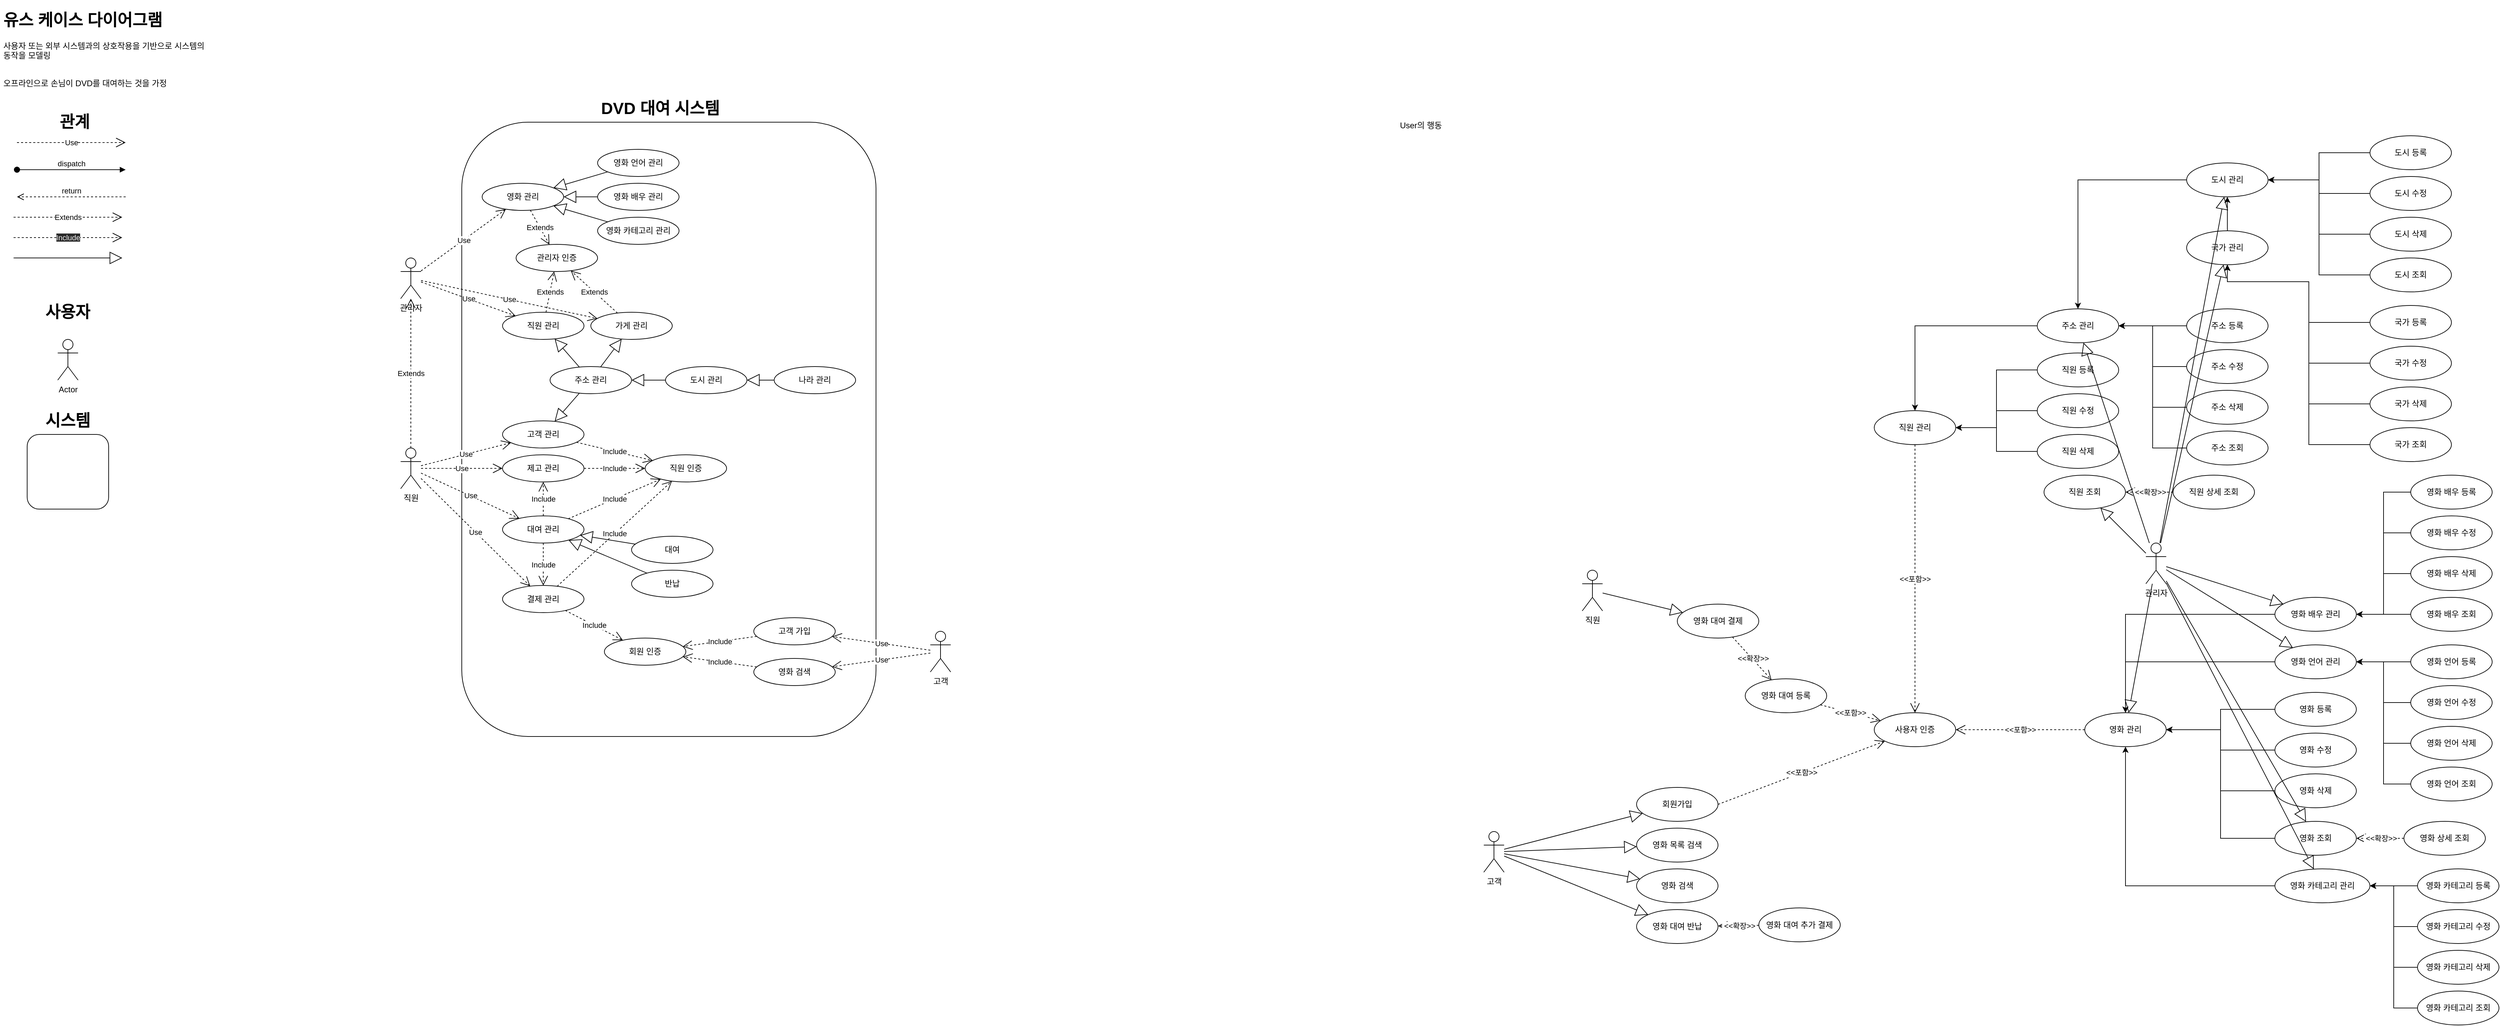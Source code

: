 <mxfile version="20.3.0" type="device"><diagram id="fC3IoM54aJceFoRSRaah" name="페이지-1"><mxGraphModel dx="1422" dy="857" grid="1" gridSize="10" guides="1" tooltips="1" connect="1" arrows="1" fold="1" page="1" pageScale="1" pageWidth="10000" pageHeight="10000" math="0" shadow="0"><root><mxCell id="0"/><mxCell id="1" parent="0"/><mxCell id="rVAFYbD1ntYP2w-GONtH-105" value="" style="rounded=1;whiteSpace=wrap;html=1;arcSize=16;" vertex="1" parent="1"><mxGeometry x="760" y="180" width="610" height="905" as="geometry"/></mxCell><mxCell id="rVAFYbD1ntYP2w-GONtH-1" value="" style="group" vertex="1" connectable="0" parent="1"><mxGeometry x="2080" y="170" width="1680" height="1340" as="geometry"/></mxCell><mxCell id="W_5K5Yxr50mUozq4l85--1" value="관리자" style="shape=umlActor;verticalLabelPosition=bottom;verticalAlign=top;html=1;outlineConnect=0;" parent="rVAFYbD1ntYP2w-GONtH-1" vertex="1"><mxGeometry x="1160" y="630" width="30" height="60" as="geometry"/></mxCell><mxCell id="W_5K5Yxr50mUozq4l85--4" value="User의 행동" style="text;html=1;strokeColor=none;fillColor=none;align=center;verticalAlign=middle;whiteSpace=wrap;rounded=0;" parent="rVAFYbD1ntYP2w-GONtH-1" vertex="1"><mxGeometry width="185" height="30" as="geometry"/></mxCell><mxCell id="W_5K5Yxr50mUozq4l85--5" value="직원" style="shape=umlActor;verticalLabelPosition=bottom;verticalAlign=top;html=1;outlineConnect=0;" parent="rVAFYbD1ntYP2w-GONtH-1" vertex="1"><mxGeometry x="330" y="670" width="30" height="60" as="geometry"/></mxCell><mxCell id="W_5K5Yxr50mUozq4l85--46" value="영화 대여 등록" style="ellipse;whiteSpace=wrap;html=1;" parent="rVAFYbD1ntYP2w-GONtH-1" vertex="1"><mxGeometry x="570" y="830" width="120" height="50" as="geometry"/></mxCell><mxCell id="W_5K5Yxr50mUozq4l85--67" value="영화 관리" style="ellipse;whiteSpace=wrap;html=1;" parent="rVAFYbD1ntYP2w-GONtH-1" vertex="1"><mxGeometry x="1070" y="880" width="120" height="50" as="geometry"/></mxCell><mxCell id="W_5K5Yxr50mUozq4l85--106" style="edgeStyle=orthogonalEdgeStyle;rounded=0;orthogonalLoop=1;jettySize=auto;html=1;" parent="rVAFYbD1ntYP2w-GONtH-1" source="W_5K5Yxr50mUozq4l85--92" target="W_5K5Yxr50mUozq4l85--67" edge="1"><mxGeometry relative="1" as="geometry"/></mxCell><mxCell id="W_5K5Yxr50mUozq4l85--92" value="영화 등록" style="ellipse;whiteSpace=wrap;html=1;" parent="rVAFYbD1ntYP2w-GONtH-1" vertex="1"><mxGeometry x="1350" y="850" width="120" height="50" as="geometry"/></mxCell><mxCell id="W_5K5Yxr50mUozq4l85--107" style="edgeStyle=orthogonalEdgeStyle;rounded=0;orthogonalLoop=1;jettySize=auto;html=1;entryX=1;entryY=0.5;entryDx=0;entryDy=0;" parent="rVAFYbD1ntYP2w-GONtH-1" source="W_5K5Yxr50mUozq4l85--93" target="W_5K5Yxr50mUozq4l85--67" edge="1"><mxGeometry relative="1" as="geometry"/></mxCell><mxCell id="W_5K5Yxr50mUozq4l85--93" value="영화 수정" style="ellipse;whiteSpace=wrap;html=1;" parent="rVAFYbD1ntYP2w-GONtH-1" vertex="1"><mxGeometry x="1350" y="910" width="120" height="50" as="geometry"/></mxCell><mxCell id="W_5K5Yxr50mUozq4l85--108" style="edgeStyle=orthogonalEdgeStyle;rounded=0;orthogonalLoop=1;jettySize=auto;html=1;entryX=1;entryY=0.5;entryDx=0;entryDy=0;" parent="rVAFYbD1ntYP2w-GONtH-1" source="W_5K5Yxr50mUozq4l85--94" target="W_5K5Yxr50mUozq4l85--67" edge="1"><mxGeometry relative="1" as="geometry"/></mxCell><mxCell id="W_5K5Yxr50mUozq4l85--94" value="영화 삭제" style="ellipse;whiteSpace=wrap;html=1;" parent="rVAFYbD1ntYP2w-GONtH-1" vertex="1"><mxGeometry x="1350" y="970" width="120" height="50" as="geometry"/></mxCell><mxCell id="W_5K5Yxr50mUozq4l85--166" style="edgeStyle=orthogonalEdgeStyle;rounded=0;orthogonalLoop=1;jettySize=auto;html=1;entryX=0.5;entryY=1;entryDx=0;entryDy=0;" parent="rVAFYbD1ntYP2w-GONtH-1" source="W_5K5Yxr50mUozq4l85--110" target="W_5K5Yxr50mUozq4l85--67" edge="1"><mxGeometry relative="1" as="geometry"/></mxCell><mxCell id="W_5K5Yxr50mUozq4l85--110" value="영화 카테고리 관리" style="ellipse;whiteSpace=wrap;html=1;" parent="rVAFYbD1ntYP2w-GONtH-1" vertex="1"><mxGeometry x="1350" y="1110" width="140" height="50" as="geometry"/></mxCell><mxCell id="W_5K5Yxr50mUozq4l85--111" style="edgeStyle=orthogonalEdgeStyle;rounded=0;orthogonalLoop=1;jettySize=auto;html=1;" parent="rVAFYbD1ntYP2w-GONtH-1" source="W_5K5Yxr50mUozq4l85--112" target="W_5K5Yxr50mUozq4l85--110" edge="1"><mxGeometry relative="1" as="geometry"/></mxCell><mxCell id="W_5K5Yxr50mUozq4l85--112" value="영화 카테고리&amp;nbsp;등록" style="ellipse;whiteSpace=wrap;html=1;" parent="rVAFYbD1ntYP2w-GONtH-1" vertex="1"><mxGeometry x="1560" y="1110" width="120" height="50" as="geometry"/></mxCell><mxCell id="W_5K5Yxr50mUozq4l85--113" style="edgeStyle=orthogonalEdgeStyle;rounded=0;orthogonalLoop=1;jettySize=auto;html=1;entryX=1;entryY=0.5;entryDx=0;entryDy=0;" parent="rVAFYbD1ntYP2w-GONtH-1" source="W_5K5Yxr50mUozq4l85--114" target="W_5K5Yxr50mUozq4l85--110" edge="1"><mxGeometry relative="1" as="geometry"/></mxCell><mxCell id="W_5K5Yxr50mUozq4l85--114" value="영화 카테고리&amp;nbsp;수정" style="ellipse;whiteSpace=wrap;html=1;" parent="rVAFYbD1ntYP2w-GONtH-1" vertex="1"><mxGeometry x="1560" y="1170" width="120" height="50" as="geometry"/></mxCell><mxCell id="W_5K5Yxr50mUozq4l85--115" style="edgeStyle=orthogonalEdgeStyle;rounded=0;orthogonalLoop=1;jettySize=auto;html=1;entryX=1;entryY=0.5;entryDx=0;entryDy=0;" parent="rVAFYbD1ntYP2w-GONtH-1" source="W_5K5Yxr50mUozq4l85--116" target="W_5K5Yxr50mUozq4l85--110" edge="1"><mxGeometry relative="1" as="geometry"/></mxCell><mxCell id="W_5K5Yxr50mUozq4l85--116" value="영화 카테고리&amp;nbsp;삭제" style="ellipse;whiteSpace=wrap;html=1;" parent="rVAFYbD1ntYP2w-GONtH-1" vertex="1"><mxGeometry x="1560" y="1230" width="120" height="50" as="geometry"/></mxCell><mxCell id="W_5K5Yxr50mUozq4l85--117" style="edgeStyle=orthogonalEdgeStyle;rounded=0;orthogonalLoop=1;jettySize=auto;html=1;entryX=1;entryY=0.5;entryDx=0;entryDy=0;" parent="rVAFYbD1ntYP2w-GONtH-1" source="W_5K5Yxr50mUozq4l85--118" target="W_5K5Yxr50mUozq4l85--110" edge="1"><mxGeometry relative="1" as="geometry"/></mxCell><mxCell id="W_5K5Yxr50mUozq4l85--118" value="영화 카테고리&amp;nbsp;조회" style="ellipse;whiteSpace=wrap;html=1;" parent="rVAFYbD1ntYP2w-GONtH-1" vertex="1"><mxGeometry x="1560" y="1290" width="120" height="50" as="geometry"/></mxCell><mxCell id="W_5K5Yxr50mUozq4l85--167" style="edgeStyle=orthogonalEdgeStyle;rounded=0;orthogonalLoop=1;jettySize=auto;html=1;entryX=0.5;entryY=0;entryDx=0;entryDy=0;" parent="rVAFYbD1ntYP2w-GONtH-1" source="W_5K5Yxr50mUozq4l85--121" target="W_5K5Yxr50mUozq4l85--67" edge="1"><mxGeometry relative="1" as="geometry"/></mxCell><mxCell id="W_5K5Yxr50mUozq4l85--121" value="영화 언어 관리" style="ellipse;whiteSpace=wrap;html=1;" parent="rVAFYbD1ntYP2w-GONtH-1" vertex="1"><mxGeometry x="1350" y="780" width="120" height="50" as="geometry"/></mxCell><mxCell id="W_5K5Yxr50mUozq4l85--122" style="edgeStyle=orthogonalEdgeStyle;rounded=0;orthogonalLoop=1;jettySize=auto;html=1;" parent="rVAFYbD1ntYP2w-GONtH-1" source="W_5K5Yxr50mUozq4l85--123" target="W_5K5Yxr50mUozq4l85--121" edge="1"><mxGeometry relative="1" as="geometry"/></mxCell><mxCell id="W_5K5Yxr50mUozq4l85--123" value="영화 언어&amp;nbsp;등록" style="ellipse;whiteSpace=wrap;html=1;" parent="rVAFYbD1ntYP2w-GONtH-1" vertex="1"><mxGeometry x="1550" y="780" width="120" height="50" as="geometry"/></mxCell><mxCell id="W_5K5Yxr50mUozq4l85--124" style="edgeStyle=orthogonalEdgeStyle;rounded=0;orthogonalLoop=1;jettySize=auto;html=1;entryX=1;entryY=0.5;entryDx=0;entryDy=0;" parent="rVAFYbD1ntYP2w-GONtH-1" source="W_5K5Yxr50mUozq4l85--125" target="W_5K5Yxr50mUozq4l85--121" edge="1"><mxGeometry relative="1" as="geometry"/></mxCell><mxCell id="W_5K5Yxr50mUozq4l85--125" value="영화 언어&amp;nbsp;수정" style="ellipse;whiteSpace=wrap;html=1;" parent="rVAFYbD1ntYP2w-GONtH-1" vertex="1"><mxGeometry x="1550" y="840" width="120" height="50" as="geometry"/></mxCell><mxCell id="W_5K5Yxr50mUozq4l85--126" style="edgeStyle=orthogonalEdgeStyle;rounded=0;orthogonalLoop=1;jettySize=auto;html=1;entryX=1;entryY=0.5;entryDx=0;entryDy=0;" parent="rVAFYbD1ntYP2w-GONtH-1" source="W_5K5Yxr50mUozq4l85--127" target="W_5K5Yxr50mUozq4l85--121" edge="1"><mxGeometry relative="1" as="geometry"/></mxCell><mxCell id="W_5K5Yxr50mUozq4l85--127" value="영화 언어&amp;nbsp;삭제" style="ellipse;whiteSpace=wrap;html=1;" parent="rVAFYbD1ntYP2w-GONtH-1" vertex="1"><mxGeometry x="1550" y="900" width="120" height="50" as="geometry"/></mxCell><mxCell id="W_5K5Yxr50mUozq4l85--128" style="edgeStyle=orthogonalEdgeStyle;rounded=0;orthogonalLoop=1;jettySize=auto;html=1;entryX=1;entryY=0.5;entryDx=0;entryDy=0;" parent="rVAFYbD1ntYP2w-GONtH-1" source="W_5K5Yxr50mUozq4l85--129" target="W_5K5Yxr50mUozq4l85--121" edge="1"><mxGeometry relative="1" as="geometry"/></mxCell><mxCell id="W_5K5Yxr50mUozq4l85--129" value="영화 언어&amp;nbsp;조회" style="ellipse;whiteSpace=wrap;html=1;" parent="rVAFYbD1ntYP2w-GONtH-1" vertex="1"><mxGeometry x="1550" y="960" width="120" height="50" as="geometry"/></mxCell><mxCell id="W_5K5Yxr50mUozq4l85--168" style="edgeStyle=orthogonalEdgeStyle;rounded=0;orthogonalLoop=1;jettySize=auto;html=1;entryX=0.5;entryY=0;entryDx=0;entryDy=0;" parent="rVAFYbD1ntYP2w-GONtH-1" source="W_5K5Yxr50mUozq4l85--130" target="W_5K5Yxr50mUozq4l85--67" edge="1"><mxGeometry relative="1" as="geometry"/></mxCell><mxCell id="W_5K5Yxr50mUozq4l85--130" value="영화 배우&amp;nbsp;관리" style="ellipse;whiteSpace=wrap;html=1;" parent="rVAFYbD1ntYP2w-GONtH-1" vertex="1"><mxGeometry x="1350" y="710" width="120" height="50" as="geometry"/></mxCell><mxCell id="W_5K5Yxr50mUozq4l85--131" style="edgeStyle=orthogonalEdgeStyle;rounded=0;orthogonalLoop=1;jettySize=auto;html=1;" parent="rVAFYbD1ntYP2w-GONtH-1" source="W_5K5Yxr50mUozq4l85--132" edge="1"><mxGeometry relative="1" as="geometry"><mxPoint x="1470" y="735" as="targetPoint"/><Array as="points"><mxPoint x="1510" y="555"/><mxPoint x="1510" y="735"/></Array></mxGeometry></mxCell><mxCell id="W_5K5Yxr50mUozq4l85--132" value="영화 배우&amp;nbsp;등록" style="ellipse;whiteSpace=wrap;html=1;" parent="rVAFYbD1ntYP2w-GONtH-1" vertex="1"><mxGeometry x="1550" y="530" width="120" height="50" as="geometry"/></mxCell><mxCell id="W_5K5Yxr50mUozq4l85--133" style="edgeStyle=orthogonalEdgeStyle;rounded=0;orthogonalLoop=1;jettySize=auto;html=1;entryX=1;entryY=0.5;entryDx=0;entryDy=0;" parent="rVAFYbD1ntYP2w-GONtH-1" source="W_5K5Yxr50mUozq4l85--134" target="W_5K5Yxr50mUozq4l85--130" edge="1"><mxGeometry relative="1" as="geometry"/></mxCell><mxCell id="W_5K5Yxr50mUozq4l85--134" value="영화 배우&amp;nbsp;수정" style="ellipse;whiteSpace=wrap;html=1;" parent="rVAFYbD1ntYP2w-GONtH-1" vertex="1"><mxGeometry x="1550" y="590" width="120" height="50" as="geometry"/></mxCell><mxCell id="W_5K5Yxr50mUozq4l85--135" style="edgeStyle=orthogonalEdgeStyle;rounded=0;orthogonalLoop=1;jettySize=auto;html=1;entryX=1;entryY=0.5;entryDx=0;entryDy=0;" parent="rVAFYbD1ntYP2w-GONtH-1" source="W_5K5Yxr50mUozq4l85--136" target="W_5K5Yxr50mUozq4l85--130" edge="1"><mxGeometry relative="1" as="geometry"/></mxCell><mxCell id="W_5K5Yxr50mUozq4l85--136" value="영화 배우&amp;nbsp;삭제" style="ellipse;whiteSpace=wrap;html=1;" parent="rVAFYbD1ntYP2w-GONtH-1" vertex="1"><mxGeometry x="1550" y="650" width="120" height="50" as="geometry"/></mxCell><mxCell id="W_5K5Yxr50mUozq4l85--137" style="edgeStyle=orthogonalEdgeStyle;rounded=0;orthogonalLoop=1;jettySize=auto;html=1;entryX=1;entryY=0.5;entryDx=0;entryDy=0;" parent="rVAFYbD1ntYP2w-GONtH-1" source="W_5K5Yxr50mUozq4l85--138" target="W_5K5Yxr50mUozq4l85--130" edge="1"><mxGeometry relative="1" as="geometry"/></mxCell><mxCell id="W_5K5Yxr50mUozq4l85--138" value="영화 배우&amp;nbsp;조회" style="ellipse;whiteSpace=wrap;html=1;" parent="rVAFYbD1ntYP2w-GONtH-1" vertex="1"><mxGeometry x="1550" y="710" width="120" height="50" as="geometry"/></mxCell><mxCell id="W_5K5Yxr50mUozq4l85--173" value="사용자 인증" style="ellipse;whiteSpace=wrap;html=1;" parent="rVAFYbD1ntYP2w-GONtH-1" vertex="1"><mxGeometry x="760" y="880" width="120" height="50" as="geometry"/></mxCell><mxCell id="W_5K5Yxr50mUozq4l85--174" value="&amp;lt;&amp;lt;포함&amp;gt;&amp;gt;" style="endArrow=open;endSize=12;dashed=1;html=1;rounded=0;exitX=0;exitY=0.5;exitDx=0;exitDy=0;entryX=1;entryY=0.5;entryDx=0;entryDy=0;" parent="rVAFYbD1ntYP2w-GONtH-1" source="W_5K5Yxr50mUozq4l85--67" target="W_5K5Yxr50mUozq4l85--173" edge="1"><mxGeometry width="160" relative="1" as="geometry"><mxPoint x="890" y="1040" as="sourcePoint"/><mxPoint x="1050" y="1040" as="targetPoint"/></mxGeometry></mxCell><mxCell id="W_5K5Yxr50mUozq4l85--175" value="직원 관리" style="ellipse;whiteSpace=wrap;html=1;" parent="rVAFYbD1ntYP2w-GONtH-1" vertex="1"><mxGeometry x="760" y="435" width="120" height="50" as="geometry"/></mxCell><mxCell id="W_5K5Yxr50mUozq4l85--176" style="edgeStyle=orthogonalEdgeStyle;rounded=0;orthogonalLoop=1;jettySize=auto;html=1;entryX=1;entryY=0.5;entryDx=0;entryDy=0;" parent="rVAFYbD1ntYP2w-GONtH-1" source="W_5K5Yxr50mUozq4l85--177" target="W_5K5Yxr50mUozq4l85--175" edge="1"><mxGeometry relative="1" as="geometry"/></mxCell><mxCell id="W_5K5Yxr50mUozq4l85--177" value="직원 등록" style="ellipse;whiteSpace=wrap;html=1;" parent="rVAFYbD1ntYP2w-GONtH-1" vertex="1"><mxGeometry x="1000" y="350" width="120" height="50" as="geometry"/></mxCell><mxCell id="W_5K5Yxr50mUozq4l85--178" style="edgeStyle=orthogonalEdgeStyle;rounded=0;orthogonalLoop=1;jettySize=auto;html=1;entryX=1;entryY=0.5;entryDx=0;entryDy=0;" parent="rVAFYbD1ntYP2w-GONtH-1" source="W_5K5Yxr50mUozq4l85--179" target="W_5K5Yxr50mUozq4l85--175" edge="1"><mxGeometry relative="1" as="geometry"/></mxCell><mxCell id="W_5K5Yxr50mUozq4l85--179" value="직원 수정" style="ellipse;whiteSpace=wrap;html=1;" parent="rVAFYbD1ntYP2w-GONtH-1" vertex="1"><mxGeometry x="1000" y="410" width="120" height="50" as="geometry"/></mxCell><mxCell id="W_5K5Yxr50mUozq4l85--180" style="edgeStyle=orthogonalEdgeStyle;rounded=0;orthogonalLoop=1;jettySize=auto;html=1;entryX=1;entryY=0.5;entryDx=0;entryDy=0;" parent="rVAFYbD1ntYP2w-GONtH-1" source="W_5K5Yxr50mUozq4l85--181" target="W_5K5Yxr50mUozq4l85--175" edge="1"><mxGeometry relative="1" as="geometry"/></mxCell><mxCell id="W_5K5Yxr50mUozq4l85--181" value="직원 삭제" style="ellipse;whiteSpace=wrap;html=1;" parent="rVAFYbD1ntYP2w-GONtH-1" vertex="1"><mxGeometry x="1000" y="470" width="120" height="50" as="geometry"/></mxCell><mxCell id="W_5K5Yxr50mUozq4l85--186" style="edgeStyle=orthogonalEdgeStyle;rounded=0;orthogonalLoop=1;jettySize=auto;html=1;entryX=0.5;entryY=0;entryDx=0;entryDy=0;" parent="rVAFYbD1ntYP2w-GONtH-1" source="W_5K5Yxr50mUozq4l85--187" target="W_5K5Yxr50mUozq4l85--175" edge="1"><mxGeometry relative="1" as="geometry"/></mxCell><mxCell id="W_5K5Yxr50mUozq4l85--187" value="주소&amp;nbsp;관리" style="ellipse;whiteSpace=wrap;html=1;" parent="rVAFYbD1ntYP2w-GONtH-1" vertex="1"><mxGeometry x="1000" y="285" width="120" height="50" as="geometry"/></mxCell><mxCell id="W_5K5Yxr50mUozq4l85--188" style="edgeStyle=orthogonalEdgeStyle;rounded=0;orthogonalLoop=1;jettySize=auto;html=1;" parent="rVAFYbD1ntYP2w-GONtH-1" source="W_5K5Yxr50mUozq4l85--189" target="W_5K5Yxr50mUozq4l85--187" edge="1"><mxGeometry relative="1" as="geometry"/></mxCell><mxCell id="W_5K5Yxr50mUozq4l85--189" value="주소&amp;nbsp;등록" style="ellipse;whiteSpace=wrap;html=1;" parent="rVAFYbD1ntYP2w-GONtH-1" vertex="1"><mxGeometry x="1220" y="285" width="120" height="50" as="geometry"/></mxCell><mxCell id="W_5K5Yxr50mUozq4l85--190" style="edgeStyle=orthogonalEdgeStyle;rounded=0;orthogonalLoop=1;jettySize=auto;html=1;entryX=1;entryY=0.5;entryDx=0;entryDy=0;" parent="rVAFYbD1ntYP2w-GONtH-1" source="W_5K5Yxr50mUozq4l85--191" target="W_5K5Yxr50mUozq4l85--187" edge="1"><mxGeometry relative="1" as="geometry"/></mxCell><mxCell id="W_5K5Yxr50mUozq4l85--191" value="주소&amp;nbsp;수정" style="ellipse;whiteSpace=wrap;html=1;" parent="rVAFYbD1ntYP2w-GONtH-1" vertex="1"><mxGeometry x="1220" y="345" width="120" height="50" as="geometry"/></mxCell><mxCell id="W_5K5Yxr50mUozq4l85--192" style="edgeStyle=orthogonalEdgeStyle;rounded=0;orthogonalLoop=1;jettySize=auto;html=1;entryX=1;entryY=0.5;entryDx=0;entryDy=0;" parent="rVAFYbD1ntYP2w-GONtH-1" source="W_5K5Yxr50mUozq4l85--193" target="W_5K5Yxr50mUozq4l85--187" edge="1"><mxGeometry relative="1" as="geometry"/></mxCell><mxCell id="W_5K5Yxr50mUozq4l85--193" value="주소&amp;nbsp;삭제" style="ellipse;whiteSpace=wrap;html=1;" parent="rVAFYbD1ntYP2w-GONtH-1" vertex="1"><mxGeometry x="1220" y="405" width="120" height="50" as="geometry"/></mxCell><mxCell id="W_5K5Yxr50mUozq4l85--194" style="edgeStyle=orthogonalEdgeStyle;rounded=0;orthogonalLoop=1;jettySize=auto;html=1;entryX=1;entryY=0.5;entryDx=0;entryDy=0;" parent="rVAFYbD1ntYP2w-GONtH-1" source="W_5K5Yxr50mUozq4l85--195" target="W_5K5Yxr50mUozq4l85--187" edge="1"><mxGeometry relative="1" as="geometry"/></mxCell><mxCell id="W_5K5Yxr50mUozq4l85--195" value="주소&amp;nbsp;조회" style="ellipse;whiteSpace=wrap;html=1;" parent="rVAFYbD1ntYP2w-GONtH-1" vertex="1"><mxGeometry x="1220" y="465" width="120" height="50" as="geometry"/></mxCell><mxCell id="W_5K5Yxr50mUozq4l85--196" style="edgeStyle=orthogonalEdgeStyle;rounded=0;orthogonalLoop=1;jettySize=auto;html=1;" parent="rVAFYbD1ntYP2w-GONtH-1" source="W_5K5Yxr50mUozq4l85--197" target="W_5K5Yxr50mUozq4l85--187" edge="1"><mxGeometry relative="1" as="geometry"/></mxCell><mxCell id="W_5K5Yxr50mUozq4l85--197" value="도시&amp;nbsp;관리" style="ellipse;whiteSpace=wrap;html=1;" parent="rVAFYbD1ntYP2w-GONtH-1" vertex="1"><mxGeometry x="1220" y="70" width="120" height="50" as="geometry"/></mxCell><mxCell id="W_5K5Yxr50mUozq4l85--198" style="edgeStyle=orthogonalEdgeStyle;rounded=0;orthogonalLoop=1;jettySize=auto;html=1;" parent="rVAFYbD1ntYP2w-GONtH-1" source="W_5K5Yxr50mUozq4l85--199" target="W_5K5Yxr50mUozq4l85--197" edge="1"><mxGeometry relative="1" as="geometry"/></mxCell><mxCell id="W_5K5Yxr50mUozq4l85--199" value="도시&amp;nbsp;등록" style="ellipse;whiteSpace=wrap;html=1;" parent="rVAFYbD1ntYP2w-GONtH-1" vertex="1"><mxGeometry x="1490" y="30" width="120" height="50" as="geometry"/></mxCell><mxCell id="W_5K5Yxr50mUozq4l85--200" style="edgeStyle=orthogonalEdgeStyle;rounded=0;orthogonalLoop=1;jettySize=auto;html=1;entryX=1;entryY=0.5;entryDx=0;entryDy=0;" parent="rVAFYbD1ntYP2w-GONtH-1" source="W_5K5Yxr50mUozq4l85--201" target="W_5K5Yxr50mUozq4l85--197" edge="1"><mxGeometry relative="1" as="geometry"/></mxCell><mxCell id="W_5K5Yxr50mUozq4l85--201" value="도시&amp;nbsp;수정" style="ellipse;whiteSpace=wrap;html=1;" parent="rVAFYbD1ntYP2w-GONtH-1" vertex="1"><mxGeometry x="1490" y="90" width="120" height="50" as="geometry"/></mxCell><mxCell id="W_5K5Yxr50mUozq4l85--202" style="edgeStyle=orthogonalEdgeStyle;rounded=0;orthogonalLoop=1;jettySize=auto;html=1;entryX=1;entryY=0.5;entryDx=0;entryDy=0;" parent="rVAFYbD1ntYP2w-GONtH-1" source="W_5K5Yxr50mUozq4l85--203" target="W_5K5Yxr50mUozq4l85--197" edge="1"><mxGeometry relative="1" as="geometry"/></mxCell><mxCell id="W_5K5Yxr50mUozq4l85--203" value="도시&amp;nbsp;삭제" style="ellipse;whiteSpace=wrap;html=1;" parent="rVAFYbD1ntYP2w-GONtH-1" vertex="1"><mxGeometry x="1490" y="150" width="120" height="50" as="geometry"/></mxCell><mxCell id="W_5K5Yxr50mUozq4l85--204" style="edgeStyle=orthogonalEdgeStyle;rounded=0;orthogonalLoop=1;jettySize=auto;html=1;entryX=1;entryY=0.5;entryDx=0;entryDy=0;" parent="rVAFYbD1ntYP2w-GONtH-1" source="W_5K5Yxr50mUozq4l85--205" target="W_5K5Yxr50mUozq4l85--197" edge="1"><mxGeometry relative="1" as="geometry"/></mxCell><mxCell id="W_5K5Yxr50mUozq4l85--205" value="도시&amp;nbsp;조회" style="ellipse;whiteSpace=wrap;html=1;" parent="rVAFYbD1ntYP2w-GONtH-1" vertex="1"><mxGeometry x="1490" y="210" width="120" height="50" as="geometry"/></mxCell><mxCell id="W_5K5Yxr50mUozq4l85--206" style="edgeStyle=orthogonalEdgeStyle;rounded=0;orthogonalLoop=1;jettySize=auto;html=1;entryX=0.5;entryY=1;entryDx=0;entryDy=0;" parent="rVAFYbD1ntYP2w-GONtH-1" source="W_5K5Yxr50mUozq4l85--207" target="W_5K5Yxr50mUozq4l85--197" edge="1"><mxGeometry relative="1" as="geometry"/></mxCell><mxCell id="W_5K5Yxr50mUozq4l85--207" value="국가&amp;nbsp;관리" style="ellipse;whiteSpace=wrap;html=1;" parent="rVAFYbD1ntYP2w-GONtH-1" vertex="1"><mxGeometry x="1220" y="170" width="120" height="50" as="geometry"/></mxCell><mxCell id="W_5K5Yxr50mUozq4l85--208" style="edgeStyle=orthogonalEdgeStyle;rounded=0;orthogonalLoop=1;jettySize=auto;html=1;" parent="rVAFYbD1ntYP2w-GONtH-1" source="W_5K5Yxr50mUozq4l85--209" target="W_5K5Yxr50mUozq4l85--207" edge="1"><mxGeometry relative="1" as="geometry"><Array as="points"><mxPoint x="1400" y="305"/><mxPoint x="1400" y="245"/></Array></mxGeometry></mxCell><mxCell id="W_5K5Yxr50mUozq4l85--209" value="국가&amp;nbsp;등록" style="ellipse;whiteSpace=wrap;html=1;" parent="rVAFYbD1ntYP2w-GONtH-1" vertex="1"><mxGeometry x="1490" y="280" width="120" height="50" as="geometry"/></mxCell><mxCell id="W_5K5Yxr50mUozq4l85--210" style="edgeStyle=orthogonalEdgeStyle;rounded=0;orthogonalLoop=1;jettySize=auto;html=1;entryX=0.5;entryY=1;entryDx=0;entryDy=0;" parent="rVAFYbD1ntYP2w-GONtH-1" source="W_5K5Yxr50mUozq4l85--211" target="W_5K5Yxr50mUozq4l85--207" edge="1"><mxGeometry relative="1" as="geometry"><Array as="points"><mxPoint x="1400" y="365"/><mxPoint x="1400" y="245"/><mxPoint x="1280" y="245"/></Array></mxGeometry></mxCell><mxCell id="W_5K5Yxr50mUozq4l85--211" value="국가&amp;nbsp;수정" style="ellipse;whiteSpace=wrap;html=1;" parent="rVAFYbD1ntYP2w-GONtH-1" vertex="1"><mxGeometry x="1490" y="340" width="120" height="50" as="geometry"/></mxCell><mxCell id="W_5K5Yxr50mUozq4l85--212" style="edgeStyle=orthogonalEdgeStyle;rounded=0;orthogonalLoop=1;jettySize=auto;html=1;entryX=0.5;entryY=1;entryDx=0;entryDy=0;" parent="rVAFYbD1ntYP2w-GONtH-1" source="W_5K5Yxr50mUozq4l85--213" target="W_5K5Yxr50mUozq4l85--207" edge="1"><mxGeometry relative="1" as="geometry"><Array as="points"><mxPoint x="1400" y="425"/><mxPoint x="1400" y="245"/><mxPoint x="1280" y="245"/></Array></mxGeometry></mxCell><mxCell id="W_5K5Yxr50mUozq4l85--213" value="국가&amp;nbsp;삭제" style="ellipse;whiteSpace=wrap;html=1;" parent="rVAFYbD1ntYP2w-GONtH-1" vertex="1"><mxGeometry x="1490" y="400" width="120" height="50" as="geometry"/></mxCell><mxCell id="W_5K5Yxr50mUozq4l85--214" style="edgeStyle=orthogonalEdgeStyle;rounded=0;orthogonalLoop=1;jettySize=auto;html=1;entryX=0.5;entryY=1;entryDx=0;entryDy=0;" parent="rVAFYbD1ntYP2w-GONtH-1" source="W_5K5Yxr50mUozq4l85--215" target="W_5K5Yxr50mUozq4l85--207" edge="1"><mxGeometry relative="1" as="geometry"><Array as="points"><mxPoint x="1400" y="485"/><mxPoint x="1400" y="245"/><mxPoint x="1280" y="245"/></Array></mxGeometry></mxCell><mxCell id="W_5K5Yxr50mUozq4l85--215" value="국가&amp;nbsp;조회" style="ellipse;whiteSpace=wrap;html=1;" parent="rVAFYbD1ntYP2w-GONtH-1" vertex="1"><mxGeometry x="1490" y="460" width="120" height="50" as="geometry"/></mxCell><mxCell id="W_5K5Yxr50mUozq4l85--216" value="&amp;lt;&amp;lt;포함&amp;gt;&amp;gt;" style="endArrow=open;endSize=12;dashed=1;html=1;rounded=0;exitX=0.5;exitY=1;exitDx=0;exitDy=0;" parent="rVAFYbD1ntYP2w-GONtH-1" source="W_5K5Yxr50mUozq4l85--175" target="W_5K5Yxr50mUozq4l85--173" edge="1"><mxGeometry width="160" relative="1" as="geometry"><mxPoint x="740" y="480" as="sourcePoint"/><mxPoint x="890" y="945" as="targetPoint"/></mxGeometry></mxCell><mxCell id="W_5K5Yxr50mUozq4l85--220" value="고객" style="shape=umlActor;verticalLabelPosition=bottom;verticalAlign=top;html=1;outlineConnect=0;" parent="rVAFYbD1ntYP2w-GONtH-1" vertex="1"><mxGeometry x="185" y="1055" width="30" height="60" as="geometry"/></mxCell><mxCell id="W_5K5Yxr50mUozq4l85--221" value="회원가입" style="ellipse;whiteSpace=wrap;html=1;" parent="rVAFYbD1ntYP2w-GONtH-1" vertex="1"><mxGeometry x="410" y="990" width="120" height="50" as="geometry"/></mxCell><mxCell id="W_5K5Yxr50mUozq4l85--222" value="영화 목록 검색" style="ellipse;whiteSpace=wrap;html=1;" parent="rVAFYbD1ntYP2w-GONtH-1" vertex="1"><mxGeometry x="410" y="1050" width="120" height="50" as="geometry"/></mxCell><mxCell id="W_5K5Yxr50mUozq4l85--223" value="영화 검색" style="ellipse;whiteSpace=wrap;html=1;" parent="rVAFYbD1ntYP2w-GONtH-1" vertex="1"><mxGeometry x="410" y="1110" width="120" height="50" as="geometry"/></mxCell><mxCell id="W_5K5Yxr50mUozq4l85--226" value="영화 대여 결제" style="ellipse;whiteSpace=wrap;html=1;" parent="rVAFYbD1ntYP2w-GONtH-1" vertex="1"><mxGeometry x="470" y="720" width="120" height="50" as="geometry"/></mxCell><mxCell id="W_5K5Yxr50mUozq4l85--227" value="영화 대여 반납" style="ellipse;whiteSpace=wrap;html=1;" parent="rVAFYbD1ntYP2w-GONtH-1" vertex="1"><mxGeometry x="410" y="1170" width="120" height="50" as="geometry"/></mxCell><mxCell id="W_5K5Yxr50mUozq4l85--228" value="영화 대여 추가 결제" style="ellipse;whiteSpace=wrap;html=1;" parent="rVAFYbD1ntYP2w-GONtH-1" vertex="1"><mxGeometry x="590" y="1167.5" width="120" height="50" as="geometry"/></mxCell><mxCell id="W_5K5Yxr50mUozq4l85--229" value="&amp;nbsp;&amp;lt;&amp;lt;확장&amp;gt;&amp;gt;" style="endArrow=open;endSize=12;dashed=1;html=1;rounded=0;" parent="rVAFYbD1ntYP2w-GONtH-1" source="W_5K5Yxr50mUozq4l85--228" target="W_5K5Yxr50mUozq4l85--227" edge="1"><mxGeometry width="160" relative="1" as="geometry"><mxPoint x="600" y="1250" as="sourcePoint"/><mxPoint x="820.0" y="1385" as="targetPoint"/></mxGeometry></mxCell><mxCell id="W_5K5Yxr50mUozq4l85--231" value="직원 조회" style="ellipse;whiteSpace=wrap;html=1;" parent="rVAFYbD1ntYP2w-GONtH-1" vertex="1"><mxGeometry x="1010" y="530" width="120" height="50" as="geometry"/></mxCell><mxCell id="W_5K5Yxr50mUozq4l85--232" value="직원 상세 조회" style="ellipse;whiteSpace=wrap;html=1;" parent="rVAFYbD1ntYP2w-GONtH-1" vertex="1"><mxGeometry x="1200" y="530" width="120" height="50" as="geometry"/></mxCell><mxCell id="W_5K5Yxr50mUozq4l85--233" value="&amp;nbsp;&amp;lt;&amp;lt;확장&amp;gt;&amp;gt;" style="endArrow=open;endSize=12;dashed=1;html=1;rounded=0;" parent="rVAFYbD1ntYP2w-GONtH-1" source="W_5K5Yxr50mUozq4l85--232" target="W_5K5Yxr50mUozq4l85--231" edge="1"><mxGeometry width="160" relative="1" as="geometry"><mxPoint x="1190" y="600" as="sourcePoint"/><mxPoint x="1410.0" y="735" as="targetPoint"/></mxGeometry></mxCell><mxCell id="W_5K5Yxr50mUozq4l85--251" style="edgeStyle=orthogonalEdgeStyle;rounded=0;orthogonalLoop=1;jettySize=auto;html=1;" parent="rVAFYbD1ntYP2w-GONtH-1" source="W_5K5Yxr50mUozq4l85--234" target="W_5K5Yxr50mUozq4l85--67" edge="1"><mxGeometry relative="1" as="geometry"><Array as="points"><mxPoint x="1270" y="1065"/><mxPoint x="1270" y="905"/></Array></mxGeometry></mxCell><mxCell id="W_5K5Yxr50mUozq4l85--234" value="영화 조회" style="ellipse;whiteSpace=wrap;html=1;" parent="rVAFYbD1ntYP2w-GONtH-1" vertex="1"><mxGeometry x="1350" y="1040" width="120" height="50" as="geometry"/></mxCell><mxCell id="W_5K5Yxr50mUozq4l85--235" value="영화 상세 조회" style="ellipse;whiteSpace=wrap;html=1;" parent="rVAFYbD1ntYP2w-GONtH-1" vertex="1"><mxGeometry x="1540" y="1040" width="120" height="50" as="geometry"/></mxCell><mxCell id="W_5K5Yxr50mUozq4l85--236" value="&amp;nbsp;&amp;lt;&amp;lt;확장&amp;gt;&amp;gt;" style="endArrow=open;endSize=12;dashed=1;html=1;rounded=0;" parent="rVAFYbD1ntYP2w-GONtH-1" source="W_5K5Yxr50mUozq4l85--235" target="W_5K5Yxr50mUozq4l85--234" edge="1"><mxGeometry width="160" relative="1" as="geometry"><mxPoint x="1530" y="1110" as="sourcePoint"/><mxPoint x="1750.0" y="1245" as="targetPoint"/></mxGeometry></mxCell><mxCell id="W_5K5Yxr50mUozq4l85--238" value="&amp;nbsp;&amp;lt;&amp;lt;확장&amp;gt;&amp;gt;" style="endArrow=open;endSize=12;dashed=1;html=1;rounded=0;" parent="rVAFYbD1ntYP2w-GONtH-1" source="W_5K5Yxr50mUozq4l85--226" target="W_5K5Yxr50mUozq4l85--46" edge="1"><mxGeometry width="160" relative="1" as="geometry"><mxPoint x="850" y="1055.0" as="sourcePoint"/><mxPoint x="780" y="1055.0" as="targetPoint"/></mxGeometry></mxCell><mxCell id="W_5K5Yxr50mUozq4l85--239" value="&amp;lt;&amp;lt;포함&amp;gt;&amp;gt;" style="endArrow=open;endSize=12;dashed=1;html=1;rounded=0;" parent="rVAFYbD1ntYP2w-GONtH-1" source="W_5K5Yxr50mUozq4l85--46" target="W_5K5Yxr50mUozq4l85--173" edge="1"><mxGeometry width="160" relative="1" as="geometry"><mxPoint x="830" y="495" as="sourcePoint"/><mxPoint x="830" y="890.0" as="targetPoint"/></mxGeometry></mxCell><mxCell id="W_5K5Yxr50mUozq4l85--240" value="" style="endArrow=block;endSize=16;endFill=0;html=1;rounded=0;" parent="rVAFYbD1ntYP2w-GONtH-1" source="W_5K5Yxr50mUozq4l85--220" target="W_5K5Yxr50mUozq4l85--221" edge="1"><mxGeometry width="160" relative="1" as="geometry"><mxPoint x="340" y="1070" as="sourcePoint"/><mxPoint x="500" y="1070" as="targetPoint"/></mxGeometry></mxCell><mxCell id="W_5K5Yxr50mUozq4l85--242" value="" style="endArrow=block;endSize=16;endFill=0;html=1;rounded=0;" parent="rVAFYbD1ntYP2w-GONtH-1" source="W_5K5Yxr50mUozq4l85--220" target="W_5K5Yxr50mUozq4l85--222" edge="1"><mxGeometry width="160" relative="1" as="geometry"><mxPoint x="290" y="1198.283" as="sourcePoint"/><mxPoint x="77.928" y="1174.014" as="targetPoint"/></mxGeometry></mxCell><mxCell id="W_5K5Yxr50mUozq4l85--243" value="" style="endArrow=block;endSize=16;endFill=0;html=1;rounded=0;" parent="rVAFYbD1ntYP2w-GONtH-1" source="W_5K5Yxr50mUozq4l85--220" target="W_5K5Yxr50mUozq4l85--223" edge="1"><mxGeometry width="160" relative="1" as="geometry"><mxPoint x="220" y="1250" as="sourcePoint"/><mxPoint x="74.27" y="1221.838" as="targetPoint"/></mxGeometry></mxCell><mxCell id="W_5K5Yxr50mUozq4l85--245" value="&amp;lt;&amp;lt;포함&amp;gt;&amp;gt;" style="endArrow=open;endSize=12;dashed=1;html=1;rounded=0;exitX=1;exitY=0.5;exitDx=0;exitDy=0;" parent="rVAFYbD1ntYP2w-GONtH-1" source="W_5K5Yxr50mUozq4l85--221" target="W_5K5Yxr50mUozq4l85--173" edge="1"><mxGeometry width="160" relative="1" as="geometry"><mxPoint x="690.625" y="878.419" as="sourcePoint"/><mxPoint x="779.03" y="901.81" as="targetPoint"/></mxGeometry></mxCell><mxCell id="W_5K5Yxr50mUozq4l85--247" value="" style="endArrow=block;endSize=16;endFill=0;html=1;rounded=0;" parent="rVAFYbD1ntYP2w-GONtH-1" source="W_5K5Yxr50mUozq4l85--220" target="W_5K5Yxr50mUozq4l85--227" edge="1"><mxGeometry width="160" relative="1" as="geometry"><mxPoint x="280" y="1180" as="sourcePoint"/><mxPoint x="425.171" y="1134.847" as="targetPoint"/></mxGeometry></mxCell><mxCell id="W_5K5Yxr50mUozq4l85--249" value="" style="endArrow=block;endSize=16;endFill=0;html=1;rounded=0;" parent="rVAFYbD1ntYP2w-GONtH-1" source="W_5K5Yxr50mUozq4l85--1" target="W_5K5Yxr50mUozq4l85--231" edge="1"><mxGeometry width="160" relative="1" as="geometry"><mxPoint x="225" y="1091.111" as="sourcePoint"/><mxPoint x="429.057" y="1038.208" as="targetPoint"/></mxGeometry></mxCell><mxCell id="W_5K5Yxr50mUozq4l85--250" value="" style="endArrow=block;endSize=16;endFill=0;html=1;rounded=0;" parent="rVAFYbD1ntYP2w-GONtH-1" source="W_5K5Yxr50mUozq4l85--1" target="W_5K5Yxr50mUozq4l85--234" edge="1"><mxGeometry width="160" relative="1" as="geometry"><mxPoint x="330" y="573.179" as="sourcePoint"/><mxPoint x="439.424" y="523.417" as="targetPoint"/></mxGeometry></mxCell><mxCell id="W_5K5Yxr50mUozq4l85--252" value="" style="endArrow=block;endSize=16;endFill=0;html=1;rounded=0;" parent="rVAFYbD1ntYP2w-GONtH-1" source="W_5K5Yxr50mUozq4l85--5" target="W_5K5Yxr50mUozq4l85--226" edge="1"><mxGeometry width="160" relative="1" as="geometry"><mxPoint x="225" y="1091.111" as="sourcePoint"/><mxPoint x="429.057" y="1038.208" as="targetPoint"/></mxGeometry></mxCell><mxCell id="W_5K5Yxr50mUozq4l85--253" value="" style="endArrow=block;endSize=16;endFill=0;html=1;rounded=0;" parent="rVAFYbD1ntYP2w-GONtH-1" source="W_5K5Yxr50mUozq4l85--1" target="W_5K5Yxr50mUozq4l85--187" edge="1"><mxGeometry width="160" relative="1" as="geometry"><mxPoint x="1018.391" y="1110" as="sourcePoint"/><mxPoint x="1077.177" y="589.972" as="targetPoint"/></mxGeometry></mxCell><mxCell id="W_5K5Yxr50mUozq4l85--255" value="" style="endArrow=block;endSize=16;endFill=0;html=1;rounded=0;" parent="rVAFYbD1ntYP2w-GONtH-1" source="W_5K5Yxr50mUozq4l85--1" target="W_5K5Yxr50mUozq4l85--197" edge="1"><mxGeometry width="160" relative="1" as="geometry"><mxPoint x="1026.667" y="1100.0" as="sourcePoint"/><mxPoint x="1068.61" y="344.993" as="targetPoint"/></mxGeometry></mxCell><mxCell id="W_5K5Yxr50mUozq4l85--256" value="" style="endArrow=block;endSize=16;endFill=0;html=1;rounded=0;" parent="rVAFYbD1ntYP2w-GONtH-1" source="W_5K5Yxr50mUozq4l85--1" target="W_5K5Yxr50mUozq4l85--207" edge="1"><mxGeometry width="160" relative="1" as="geometry"><mxPoint x="974.42" y="1110.0" as="sourcePoint"/><mxPoint x="1282.21" y="129.788" as="targetPoint"/></mxGeometry></mxCell><mxCell id="W_5K5Yxr50mUozq4l85--257" value="" style="endArrow=block;endSize=16;endFill=0;html=1;rounded=0;" parent="rVAFYbD1ntYP2w-GONtH-1" source="W_5K5Yxr50mUozq4l85--1" target="W_5K5Yxr50mUozq4l85--130" edge="1"><mxGeometry width="160" relative="1" as="geometry"><mxPoint x="975.428" y="1110.0" as="sourcePoint"/><mxPoint x="1281.392" y="229.741" as="targetPoint"/></mxGeometry></mxCell><mxCell id="W_5K5Yxr50mUozq4l85--258" value="" style="endArrow=block;endSize=16;endFill=0;html=1;rounded=0;" parent="rVAFYbD1ntYP2w-GONtH-1" source="W_5K5Yxr50mUozq4l85--1" target="W_5K5Yxr50mUozq4l85--121" edge="1"><mxGeometry width="160" relative="1" as="geometry"><mxPoint x="980" y="1117.306" as="sourcePoint"/><mxPoint x="1393.448" y="767.419" as="targetPoint"/></mxGeometry></mxCell><mxCell id="W_5K5Yxr50mUozq4l85--259" value="" style="endArrow=block;endSize=16;endFill=0;html=1;rounded=0;" parent="rVAFYbD1ntYP2w-GONtH-1" source="W_5K5Yxr50mUozq4l85--1" target="W_5K5Yxr50mUozq4l85--67" edge="1"><mxGeometry width="160" relative="1" as="geometry"><mxPoint x="990" y="1097.695" as="sourcePoint"/><mxPoint x="1392.776" y="767.279" as="targetPoint"/></mxGeometry></mxCell><mxCell id="W_5K5Yxr50mUozq4l85--260" value="" style="endArrow=block;endSize=16;endFill=0;html=1;rounded=0;" parent="rVAFYbD1ntYP2w-GONtH-1" source="W_5K5Yxr50mUozq4l85--1" target="W_5K5Yxr50mUozq4l85--110" edge="1"><mxGeometry width="160" relative="1" as="geometry"><mxPoint x="990" y="1092.277" as="sourcePoint"/><mxPoint x="1120.083" y="938.582" as="targetPoint"/></mxGeometry></mxCell><mxCell id="rVAFYbD1ntYP2w-GONtH-4" value="Use" style="endArrow=open;endSize=12;dashed=1;html=1;rounded=0;" edge="1" parent="1"><mxGeometry width="160" relative="1" as="geometry"><mxPoint x="105" y="210" as="sourcePoint"/><mxPoint x="265" y="210" as="targetPoint"/></mxGeometry></mxCell><mxCell id="rVAFYbD1ntYP2w-GONtH-5" value="dispatch" style="html=1;verticalAlign=bottom;startArrow=oval;startFill=1;endArrow=block;startSize=8;rounded=0;" edge="1" parent="1"><mxGeometry width="60" relative="1" as="geometry"><mxPoint x="105" y="250" as="sourcePoint"/><mxPoint x="265" y="250" as="targetPoint"/></mxGeometry></mxCell><mxCell id="rVAFYbD1ntYP2w-GONtH-6" value="return" style="html=1;verticalAlign=bottom;endArrow=open;dashed=1;endSize=8;rounded=0;" edge="1" parent="1"><mxGeometry relative="1" as="geometry"><mxPoint x="265" y="290" as="sourcePoint"/><mxPoint x="105" y="290" as="targetPoint"/></mxGeometry></mxCell><mxCell id="rVAFYbD1ntYP2w-GONtH-8" value="&lt;h1&gt;유스 케이스 다이어그램&lt;/h1&gt;&lt;p&gt;사용자 또는 외부 시스템과의 상호작용을 기반으로 시스템의 동작을 모델링&lt;br&gt;&lt;br&gt;&lt;/p&gt;&lt;p&gt;오프라인으로 손님이 DVD를 대여하는 것을 가정&lt;/p&gt;" style="text;html=1;strokeColor=none;fillColor=none;spacing=5;spacingTop=-20;whiteSpace=wrap;overflow=hidden;rounded=0;" vertex="1" parent="1"><mxGeometry x="80" y="10" width="310" height="130" as="geometry"/></mxCell><mxCell id="rVAFYbD1ntYP2w-GONtH-9" value="&lt;h1&gt;관계&lt;/h1&gt;" style="text;html=1;strokeColor=none;fillColor=none;spacing=5;spacingTop=-20;whiteSpace=wrap;overflow=hidden;rounded=0;align=center;" vertex="1" parent="1"><mxGeometry x="155" y="160" width="70" height="40" as="geometry"/></mxCell><mxCell id="rVAFYbD1ntYP2w-GONtH-11" value="&lt;h1&gt;사용자&lt;/h1&gt;" style="text;html=1;strokeColor=none;fillColor=none;spacing=5;spacingTop=-20;whiteSpace=wrap;overflow=hidden;rounded=0;align=center;" vertex="1" parent="1"><mxGeometry x="135" y="440" width="90" height="40" as="geometry"/></mxCell><mxCell id="rVAFYbD1ntYP2w-GONtH-13" value="Actor" style="shape=umlActor;verticalLabelPosition=bottom;verticalAlign=top;html=1;outlineConnect=0;" vertex="1" parent="1"><mxGeometry x="165" y="500" width="30" height="60" as="geometry"/></mxCell><mxCell id="rVAFYbD1ntYP2w-GONtH-15" value="" style="rounded=1;whiteSpace=wrap;html=1;arcSize=16;" vertex="1" parent="1"><mxGeometry x="120" y="640" width="120" height="110" as="geometry"/></mxCell><mxCell id="rVAFYbD1ntYP2w-GONtH-16" value="&lt;h1&gt;시스템&lt;/h1&gt;" style="text;html=1;strokeColor=none;fillColor=none;spacing=5;spacingTop=-20;whiteSpace=wrap;overflow=hidden;rounded=0;align=center;" vertex="1" parent="1"><mxGeometry x="135" y="600" width="90" height="40" as="geometry"/></mxCell><mxCell id="rVAFYbD1ntYP2w-GONtH-17" value="관리자" style="shape=umlActor;verticalLabelPosition=bottom;verticalAlign=top;html=1;outlineConnect=0;" vertex="1" parent="1"><mxGeometry x="670" y="380" width="30" height="60" as="geometry"/></mxCell><mxCell id="rVAFYbD1ntYP2w-GONtH-18" value="직원" style="shape=umlActor;verticalLabelPosition=bottom;verticalAlign=top;html=1;outlineConnect=0;" vertex="1" parent="1"><mxGeometry x="670" y="660" width="30" height="60" as="geometry"/></mxCell><mxCell id="rVAFYbD1ntYP2w-GONtH-19" value="고객" style="shape=umlActor;verticalLabelPosition=bottom;verticalAlign=top;html=1;outlineConnect=0;" vertex="1" parent="1"><mxGeometry x="1450" y="930" width="30" height="60" as="geometry"/></mxCell><mxCell id="rVAFYbD1ntYP2w-GONtH-20" value="직원 관리" style="ellipse;whiteSpace=wrap;html=1;" vertex="1" parent="1"><mxGeometry x="820" y="460" width="120" height="40" as="geometry"/></mxCell><mxCell id="rVAFYbD1ntYP2w-GONtH-21" value="영화 관리" style="ellipse;whiteSpace=wrap;html=1;" vertex="1" parent="1"><mxGeometry x="790" y="270" width="120" height="40" as="geometry"/></mxCell><mxCell id="rVAFYbD1ntYP2w-GONtH-22" value="영화 배우 관리" style="ellipse;whiteSpace=wrap;html=1;" vertex="1" parent="1"><mxGeometry x="960" y="270" width="120" height="40" as="geometry"/></mxCell><mxCell id="rVAFYbD1ntYP2w-GONtH-26" value="고객 관리" style="ellipse;whiteSpace=wrap;html=1;" vertex="1" parent="1"><mxGeometry x="820" y="620" width="120" height="40" as="geometry"/></mxCell><mxCell id="rVAFYbD1ntYP2w-GONtH-27" value="제고 관리" style="ellipse;whiteSpace=wrap;html=1;" vertex="1" parent="1"><mxGeometry x="820" y="670" width="120" height="40" as="geometry"/></mxCell><mxCell id="rVAFYbD1ntYP2w-GONtH-28" value="결제 관리" style="ellipse;whiteSpace=wrap;html=1;" vertex="1" parent="1"><mxGeometry x="820" y="862.52" width="120" height="40" as="geometry"/></mxCell><mxCell id="rVAFYbD1ntYP2w-GONtH-29" value="영화 카테고리 관리" style="ellipse;whiteSpace=wrap;html=1;" vertex="1" parent="1"><mxGeometry x="960" y="320" width="120" height="40" as="geometry"/></mxCell><mxCell id="rVAFYbD1ntYP2w-GONtH-30" value="주소 관리" style="ellipse;whiteSpace=wrap;html=1;" vertex="1" parent="1"><mxGeometry x="890" y="540" width="120" height="40" as="geometry"/></mxCell><mxCell id="rVAFYbD1ntYP2w-GONtH-33" value="Use" style="endArrow=open;endSize=12;dashed=1;html=1;rounded=0;" edge="1" parent="1" source="rVAFYbD1ntYP2w-GONtH-17" target="rVAFYbD1ntYP2w-GONtH-21"><mxGeometry width="160" relative="1" as="geometry"><mxPoint x="430" y="500" as="sourcePoint"/><mxPoint x="590" y="500" as="targetPoint"/></mxGeometry></mxCell><mxCell id="rVAFYbD1ntYP2w-GONtH-35" value="Use" style="endArrow=open;endSize=12;dashed=1;html=1;rounded=0;" edge="1" parent="1" source="rVAFYbD1ntYP2w-GONtH-17" target="rVAFYbD1ntYP2w-GONtH-20"><mxGeometry width="160" relative="1" as="geometry"><mxPoint x="710" y="420" as="sourcePoint"/><mxPoint x="880.0" y="420" as="targetPoint"/></mxGeometry></mxCell><mxCell id="rVAFYbD1ntYP2w-GONtH-39" value="Use" style="endArrow=open;endSize=12;dashed=1;html=1;rounded=0;" edge="1" parent="1" source="rVAFYbD1ntYP2w-GONtH-18" target="rVAFYbD1ntYP2w-GONtH-26"><mxGeometry width="160" relative="1" as="geometry"><mxPoint x="710" y="424.896" as="sourcePoint"/><mxPoint x="897.175" y="485.992" as="targetPoint"/></mxGeometry></mxCell><mxCell id="rVAFYbD1ntYP2w-GONtH-40" value="Use" style="endArrow=open;endSize=12;dashed=1;html=1;rounded=0;" edge="1" parent="1" source="rVAFYbD1ntYP2w-GONtH-18" target="rVAFYbD1ntYP2w-GONtH-27"><mxGeometry width="160" relative="1" as="geometry"><mxPoint x="710" y="697.447" as="sourcePoint"/><mxPoint x="876.57" y="669.1" as="targetPoint"/></mxGeometry></mxCell><mxCell id="rVAFYbD1ntYP2w-GONtH-41" value="Use" style="endArrow=open;endSize=12;dashed=1;html=1;rounded=0;" edge="1" parent="1" source="rVAFYbD1ntYP2w-GONtH-18" target="rVAFYbD1ntYP2w-GONtH-28"><mxGeometry width="160" relative="1" as="geometry"><mxPoint x="710" y="700.644" as="sourcePoint"/><mxPoint x="870.457" y="707.537" as="targetPoint"/></mxGeometry></mxCell><mxCell id="rVAFYbD1ntYP2w-GONtH-43" value="영화 언어 관리" style="ellipse;whiteSpace=wrap;html=1;" vertex="1" parent="1"><mxGeometry x="960" y="220" width="120" height="40" as="geometry"/></mxCell><mxCell id="rVAFYbD1ntYP2w-GONtH-45" value="고객 가입" style="ellipse;whiteSpace=wrap;html=1;" vertex="1" parent="1"><mxGeometry x="1190" y="910" width="120" height="40" as="geometry"/></mxCell><mxCell id="rVAFYbD1ntYP2w-GONtH-46" value="영화 검색" style="ellipse;whiteSpace=wrap;html=1;" vertex="1" parent="1"><mxGeometry x="1190" y="970" width="120" height="40" as="geometry"/></mxCell><mxCell id="rVAFYbD1ntYP2w-GONtH-47" value="Use" style="endArrow=open;endSize=12;dashed=1;html=1;rounded=0;" edge="1" parent="1" source="rVAFYbD1ntYP2w-GONtH-19" target="rVAFYbD1ntYP2w-GONtH-45"><mxGeometry width="160" relative="1" as="geometry"><mxPoint x="1290" y="813.851" as="sourcePoint"/><mxPoint x="1422.367" y="847.838" as="targetPoint"/></mxGeometry></mxCell><mxCell id="rVAFYbD1ntYP2w-GONtH-48" value="Use" style="endArrow=open;endSize=12;dashed=1;html=1;rounded=0;" edge="1" parent="1" source="rVAFYbD1ntYP2w-GONtH-19" target="rVAFYbD1ntYP2w-GONtH-46"><mxGeometry width="160" relative="1" as="geometry"><mxPoint x="1290" y="959.22" as="sourcePoint"/><mxPoint x="1410.655" y="952.946" as="targetPoint"/></mxGeometry></mxCell><mxCell id="rVAFYbD1ntYP2w-GONtH-49" value="도시 관리" style="ellipse;whiteSpace=wrap;html=1;" vertex="1" parent="1"><mxGeometry x="1060" y="540" width="120" height="40" as="geometry"/></mxCell><mxCell id="rVAFYbD1ntYP2w-GONtH-50" value="나라 관리" style="ellipse;whiteSpace=wrap;html=1;" vertex="1" parent="1"><mxGeometry x="1220" y="540" width="120" height="40" as="geometry"/></mxCell><mxCell id="rVAFYbD1ntYP2w-GONtH-53" value="대여 관리" style="ellipse;whiteSpace=wrap;html=1;" vertex="1" parent="1"><mxGeometry x="820" y="760" width="120" height="40" as="geometry"/></mxCell><mxCell id="rVAFYbD1ntYP2w-GONtH-54" value="Use" style="endArrow=open;endSize=12;dashed=1;html=1;rounded=0;" edge="1" parent="1" source="rVAFYbD1ntYP2w-GONtH-18" target="rVAFYbD1ntYP2w-GONtH-53"><mxGeometry width="160" relative="1" as="geometry"><mxPoint x="710" y="700" as="sourcePoint"/><mxPoint x="830" y="700" as="targetPoint"/></mxGeometry></mxCell><mxCell id="rVAFYbD1ntYP2w-GONtH-55" value="대여" style="ellipse;whiteSpace=wrap;html=1;" vertex="1" parent="1"><mxGeometry x="1010" y="790" width="120" height="40" as="geometry"/></mxCell><mxCell id="rVAFYbD1ntYP2w-GONtH-56" value="반납" style="ellipse;whiteSpace=wrap;html=1;" vertex="1" parent="1"><mxGeometry x="1010" y="840" width="120" height="40" as="geometry"/></mxCell><mxCell id="rVAFYbD1ntYP2w-GONtH-59" value="관리자 인증" style="ellipse;whiteSpace=wrap;html=1;" vertex="1" parent="1"><mxGeometry x="840" y="360" width="120" height="40" as="geometry"/></mxCell><mxCell id="rVAFYbD1ntYP2w-GONtH-60" value="직원 인증" style="ellipse;whiteSpace=wrap;html=1;" vertex="1" parent="1"><mxGeometry x="1030" y="670" width="120" height="40" as="geometry"/></mxCell><mxCell id="rVAFYbD1ntYP2w-GONtH-61" value="회원 인증" style="ellipse;whiteSpace=wrap;html=1;" vertex="1" parent="1"><mxGeometry x="970" y="940" width="120" height="40" as="geometry"/></mxCell><mxCell id="rVAFYbD1ntYP2w-GONtH-69" value="" style="endArrow=block;endSize=16;endFill=0;html=1;rounded=0;" edge="1" parent="1"><mxGeometry width="160" relative="1" as="geometry"><mxPoint x="100" y="380.0" as="sourcePoint"/><mxPoint x="260" y="380.0" as="targetPoint"/></mxGeometry></mxCell><mxCell id="rVAFYbD1ntYP2w-GONtH-70" value="" style="endArrow=block;endSize=16;endFill=0;html=1;rounded=0;" edge="1" parent="1" source="rVAFYbD1ntYP2w-GONtH-43" target="rVAFYbD1ntYP2w-GONtH-21"><mxGeometry width="160" relative="1" as="geometry"><mxPoint x="900" y="219.43" as="sourcePoint"/><mxPoint x="1060" y="219.43" as="targetPoint"/></mxGeometry></mxCell><mxCell id="rVAFYbD1ntYP2w-GONtH-71" value="" style="endArrow=block;endSize=16;endFill=0;html=1;rounded=0;" edge="1" parent="1" source="rVAFYbD1ntYP2w-GONtH-22" target="rVAFYbD1ntYP2w-GONtH-21"><mxGeometry width="160" relative="1" as="geometry"><mxPoint x="1139.053" y="260.564" as="sourcePoint"/><mxPoint x="1000.959" y="289.442" as="targetPoint"/></mxGeometry></mxCell><mxCell id="rVAFYbD1ntYP2w-GONtH-72" value="" style="endArrow=block;endSize=16;endFill=0;html=1;rounded=0;" edge="1" parent="1" source="rVAFYbD1ntYP2w-GONtH-29" target="rVAFYbD1ntYP2w-GONtH-21"><mxGeometry width="160" relative="1" as="geometry"><mxPoint x="1130" y="300" as="sourcePoint"/><mxPoint x="1010" y="300" as="targetPoint"/></mxGeometry></mxCell><mxCell id="rVAFYbD1ntYP2w-GONtH-73" value="" style="endArrow=block;endSize=16;endFill=0;html=1;rounded=0;" edge="1" parent="1" source="rVAFYbD1ntYP2w-GONtH-30" target="rVAFYbD1ntYP2w-GONtH-20"><mxGeometry width="160" relative="1" as="geometry"><mxPoint x="1078.998" y="459.466" as="sourcePoint"/><mxPoint x="940.88" y="430.6" as="targetPoint"/></mxGeometry></mxCell><mxCell id="rVAFYbD1ntYP2w-GONtH-76" value="" style="endArrow=block;endSize=16;endFill=0;html=1;rounded=0;" edge="1" parent="1" source="rVAFYbD1ntYP2w-GONtH-30" target="rVAFYbD1ntYP2w-GONtH-26"><mxGeometry width="160" relative="1" as="geometry"><mxPoint x="1033.962" y="554.01" as="sourcePoint"/><mxPoint x="926.0" y="506.0" as="targetPoint"/></mxGeometry></mxCell><mxCell id="rVAFYbD1ntYP2w-GONtH-77" value="" style="endArrow=block;endSize=16;endFill=0;html=1;rounded=0;" edge="1" parent="1" source="rVAFYbD1ntYP2w-GONtH-49" target="rVAFYbD1ntYP2w-GONtH-30"><mxGeometry width="160" relative="1" as="geometry"><mxPoint x="1033.962" y="585.99" as="sourcePoint"/><mxPoint x="926.0" y="634.0" as="targetPoint"/></mxGeometry></mxCell><mxCell id="rVAFYbD1ntYP2w-GONtH-78" value="" style="endArrow=block;endSize=16;endFill=0;html=1;rounded=0;" edge="1" parent="1" source="rVAFYbD1ntYP2w-GONtH-50" target="rVAFYbD1ntYP2w-GONtH-49"><mxGeometry width="160" relative="1" as="geometry"><mxPoint x="1110.0" y="570" as="sourcePoint"/><mxPoint x="1010.0" y="570" as="targetPoint"/></mxGeometry></mxCell><mxCell id="rVAFYbD1ntYP2w-GONtH-79" value="Extends" style="endArrow=open;endSize=12;dashed=1;html=1;rounded=0;" edge="1" parent="1"><mxGeometry width="160" relative="1" as="geometry"><mxPoint x="100" y="320" as="sourcePoint"/><mxPoint x="260" y="320" as="targetPoint"/></mxGeometry></mxCell><mxCell id="rVAFYbD1ntYP2w-GONtH-80" value="&lt;span style=&quot;color: rgb(240, 240, 240); font-family: Helvetica; font-size: 11px; font-style: normal; font-variant-ligatures: normal; font-variant-caps: normal; font-weight: 400; letter-spacing: normal; orphans: 2; text-align: center; text-indent: 0px; text-transform: none; widows: 2; word-spacing: 0px; -webkit-text-stroke-width: 0px; background-color: rgb(42, 42, 42); text-decoration-thickness: initial; text-decoration-style: initial; text-decoration-color: initial; float: none; display: inline !important;&quot;&gt;Include&lt;/span&gt;" style="endArrow=open;endSize=12;dashed=1;html=1;rounded=0;" edge="1" parent="1"><mxGeometry width="160" relative="1" as="geometry"><mxPoint x="100" y="350" as="sourcePoint"/><mxPoint x="260" y="350" as="targetPoint"/></mxGeometry></mxCell><mxCell id="rVAFYbD1ntYP2w-GONtH-81" value="Include" style="endArrow=open;endSize=12;dashed=1;html=1;rounded=0;" edge="1" parent="1" source="rVAFYbD1ntYP2w-GONtH-53" target="rVAFYbD1ntYP2w-GONtH-28"><mxGeometry width="160" relative="1" as="geometry"><mxPoint x="590" y="872.18" as="sourcePoint"/><mxPoint x="750" y="872.18" as="targetPoint"/></mxGeometry></mxCell><mxCell id="rVAFYbD1ntYP2w-GONtH-83" value="" style="endArrow=block;endSize=16;endFill=0;html=1;rounded=0;" edge="1" parent="1" source="rVAFYbD1ntYP2w-GONtH-55" target="rVAFYbD1ntYP2w-GONtH-53"><mxGeometry width="160" relative="1" as="geometry"><mxPoint x="974.895" y="588.165" as="sourcePoint"/><mxPoint x="914.934" y="631.809" as="targetPoint"/></mxGeometry></mxCell><mxCell id="rVAFYbD1ntYP2w-GONtH-84" value="" style="endArrow=block;endSize=16;endFill=0;html=1;rounded=0;" edge="1" parent="1" source="rVAFYbD1ntYP2w-GONtH-56" target="rVAFYbD1ntYP2w-GONtH-53"><mxGeometry width="160" relative="1" as="geometry"><mxPoint x="1044.356" y="760.002" as="sourcePoint"/><mxPoint x="949.528" y="795.023" as="targetPoint"/></mxGeometry></mxCell><mxCell id="rVAFYbD1ntYP2w-GONtH-86" value="Include" style="endArrow=open;endSize=12;dashed=1;html=1;rounded=0;" edge="1" parent="1" source="rVAFYbD1ntYP2w-GONtH-28" target="rVAFYbD1ntYP2w-GONtH-61"><mxGeometry width="160" relative="1" as="geometry"><mxPoint x="1073.439" y="875.134" as="sourcePoint"/><mxPoint x="946.437" y="909.855" as="targetPoint"/></mxGeometry></mxCell><mxCell id="rVAFYbD1ntYP2w-GONtH-87" value="Include" style="endArrow=open;endSize=12;dashed=1;html=1;rounded=0;" edge="1" parent="1" source="rVAFYbD1ntYP2w-GONtH-45" target="rVAFYbD1ntYP2w-GONtH-61"><mxGeometry width="160" relative="1" as="geometry"><mxPoint x="923.058" y="810.984" as="sourcePoint"/><mxPoint x="1076.923" y="934.058" as="targetPoint"/></mxGeometry></mxCell><mxCell id="rVAFYbD1ntYP2w-GONtH-88" value="Include" style="endArrow=open;endSize=12;dashed=1;html=1;rounded=0;" edge="1" parent="1" source="rVAFYbD1ntYP2w-GONtH-46" target="rVAFYbD1ntYP2w-GONtH-61"><mxGeometry width="160" relative="1" as="geometry"><mxPoint x="947.682" y="967.014" as="sourcePoint"/><mxPoint x="1042.316" y="958.023" as="targetPoint"/></mxGeometry></mxCell><mxCell id="rVAFYbD1ntYP2w-GONtH-91" value="Include" style="endArrow=open;endSize=12;dashed=1;html=1;rounded=0;" edge="1" parent="1" source="rVAFYbD1ntYP2w-GONtH-27" target="rVAFYbD1ntYP2w-GONtH-60"><mxGeometry width="160" relative="1" as="geometry"><mxPoint x="890" y="770" as="sourcePoint"/><mxPoint x="890" y="830" as="targetPoint"/></mxGeometry></mxCell><mxCell id="rVAFYbD1ntYP2w-GONtH-92" value="Include" style="endArrow=open;endSize=12;dashed=1;html=1;rounded=0;" edge="1" parent="1" source="rVAFYbD1ntYP2w-GONtH-53" target="rVAFYbD1ntYP2w-GONtH-60"><mxGeometry width="160" relative="1" as="geometry"><mxPoint x="875.902" y="723.08" as="sourcePoint"/><mxPoint x="824.178" y="651.954" as="targetPoint"/></mxGeometry></mxCell><mxCell id="rVAFYbD1ntYP2w-GONtH-93" value="Include" style="endArrow=open;endSize=12;dashed=1;html=1;rounded=0;" edge="1" parent="1" source="rVAFYbD1ntYP2w-GONtH-28" target="rVAFYbD1ntYP2w-GONtH-60"><mxGeometry width="160" relative="1" as="geometry"><mxPoint x="880.183" y="772.79" as="sourcePoint"/><mxPoint x="819.864" y="652.248" as="targetPoint"/></mxGeometry></mxCell><mxCell id="rVAFYbD1ntYP2w-GONtH-94" value="Include" style="endArrow=open;endSize=12;dashed=1;html=1;rounded=0;" edge="1" parent="1" source="rVAFYbD1ntYP2w-GONtH-26" target="rVAFYbD1ntYP2w-GONtH-60"><mxGeometry width="160" relative="1" as="geometry"><mxPoint x="933.436" y="686.203" as="sourcePoint"/><mxPoint x="1066.497" y="643.774" as="targetPoint"/></mxGeometry></mxCell><mxCell id="rVAFYbD1ntYP2w-GONtH-95" value="Extends" style="endArrow=open;endSize=12;dashed=1;html=1;rounded=0;" edge="1" parent="1" source="rVAFYbD1ntYP2w-GONtH-18" target="rVAFYbD1ntYP2w-GONtH-17"><mxGeometry width="160" relative="1" as="geometry"><mxPoint x="710" y="696.149" as="sourcePoint"/><mxPoint x="842.367" y="662.162" as="targetPoint"/></mxGeometry></mxCell><mxCell id="rVAFYbD1ntYP2w-GONtH-96" value="Extends" style="endArrow=open;endSize=12;dashed=1;html=1;rounded=0;" edge="1" parent="1" source="rVAFYbD1ntYP2w-GONtH-21" target="rVAFYbD1ntYP2w-GONtH-59"><mxGeometry width="160" relative="1" as="geometry"><mxPoint x="755" y="650" as="sourcePoint"/><mxPoint x="755" y="430" as="targetPoint"/></mxGeometry></mxCell><mxCell id="rVAFYbD1ntYP2w-GONtH-97" value="Extends" style="endArrow=open;endSize=12;dashed=1;html=1;rounded=0;" edge="1" parent="1" source="rVAFYbD1ntYP2w-GONtH-20" target="rVAFYbD1ntYP2w-GONtH-59"><mxGeometry width="160" relative="1" as="geometry"><mxPoint x="878.773" y="439.647" as="sourcePoint"/><mxPoint x="821.227" y="540.353" as="targetPoint"/></mxGeometry></mxCell><mxCell id="rVAFYbD1ntYP2w-GONtH-98" value="가게 관리" style="ellipse;whiteSpace=wrap;html=1;" vertex="1" parent="1"><mxGeometry x="950" y="460" width="120" height="40" as="geometry"/></mxCell><mxCell id="rVAFYbD1ntYP2w-GONtH-99" value="Extends" style="endArrow=open;endSize=12;dashed=1;html=1;rounded=0;" edge="1" parent="1" source="rVAFYbD1ntYP2w-GONtH-98" target="rVAFYbD1ntYP2w-GONtH-59"><mxGeometry width="160" relative="1" as="geometry"><mxPoint x="890" y="470" as="sourcePoint"/><mxPoint x="890" y="410.0" as="targetPoint"/></mxGeometry></mxCell><mxCell id="rVAFYbD1ntYP2w-GONtH-101" value="" style="endArrow=block;endSize=16;endFill=0;html=1;rounded=0;" edge="1" parent="1" source="rVAFYbD1ntYP2w-GONtH-30" target="rVAFYbD1ntYP2w-GONtH-98"><mxGeometry width="160" relative="1" as="geometry"><mxPoint x="943.2" y="550.8" as="sourcePoint"/><mxPoint x="906.724" y="509.207" as="targetPoint"/></mxGeometry></mxCell><mxCell id="rVAFYbD1ntYP2w-GONtH-102" value="Use" style="endArrow=open;endSize=12;dashed=1;html=1;rounded=0;" edge="1" parent="1" source="rVAFYbD1ntYP2w-GONtH-17" target="rVAFYbD1ntYP2w-GONtH-98"><mxGeometry width="160" relative="1" as="geometry"><mxPoint x="710" y="409.093" as="sourcePoint"/><mxPoint x="835.022" y="318.185" as="targetPoint"/></mxGeometry></mxCell><mxCell id="rVAFYbD1ntYP2w-GONtH-104" value="Include" style="endArrow=open;endSize=12;dashed=1;html=1;rounded=0;" edge="1" parent="1" source="rVAFYbD1ntYP2w-GONtH-53" target="rVAFYbD1ntYP2w-GONtH-27"><mxGeometry width="160" relative="1" as="geometry"><mxPoint x="908.742" y="668.999" as="sourcePoint"/><mxPoint x="1091.186" y="853.529" as="targetPoint"/></mxGeometry></mxCell><mxCell id="rVAFYbD1ntYP2w-GONtH-107" value="&lt;h1&gt;DVD 대여 시스템&lt;/h1&gt;" style="text;html=1;strokeColor=none;fillColor=none;spacing=5;spacingTop=-20;whiteSpace=wrap;overflow=hidden;rounded=0;align=center;" vertex="1" parent="1"><mxGeometry x="955" y="140" width="195" height="40" as="geometry"/></mxCell></root></mxGraphModel></diagram></mxfile>